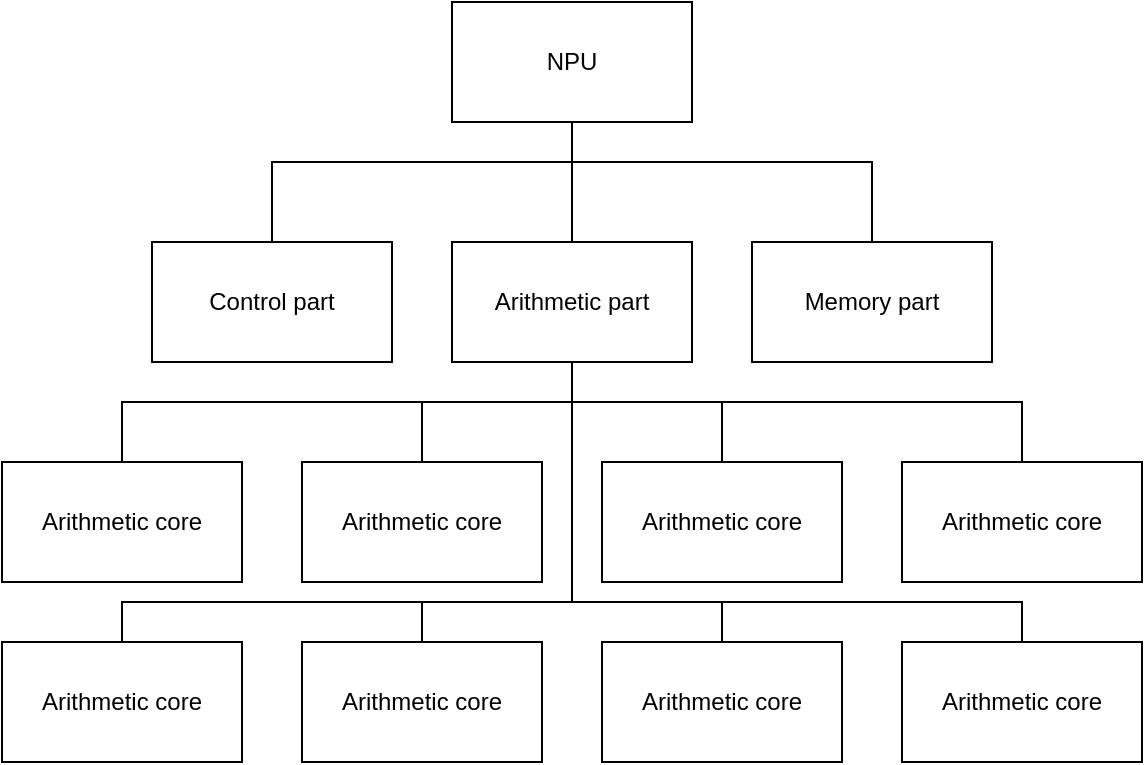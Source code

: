 <mxfile version="21.6.9" type="device">
  <diagram name="페이지-1" id="g7bb8sKf0_TxOkPCNxe0">
    <mxGraphModel dx="942" dy="481" grid="1" gridSize="10" guides="1" tooltips="1" connect="1" arrows="1" fold="1" page="1" pageScale="1" pageWidth="827" pageHeight="1169" math="0" shadow="0">
      <root>
        <mxCell id="0" />
        <mxCell id="1" parent="0" />
        <mxCell id="5PpzBuM71txatrt9reW2-5" style="edgeStyle=orthogonalEdgeStyle;rounded=0;orthogonalLoop=1;jettySize=auto;html=1;entryX=0.5;entryY=0;entryDx=0;entryDy=0;endArrow=none;endFill=0;" edge="1" parent="1" source="5PpzBuM71txatrt9reW2-1" target="5PpzBuM71txatrt9reW2-2">
          <mxGeometry relative="1" as="geometry" />
        </mxCell>
        <mxCell id="5PpzBuM71txatrt9reW2-6" style="edgeStyle=orthogonalEdgeStyle;rounded=0;orthogonalLoop=1;jettySize=auto;html=1;entryX=0.5;entryY=0;entryDx=0;entryDy=0;endArrow=none;endFill=0;" edge="1" parent="1" source="5PpzBuM71txatrt9reW2-1" target="5PpzBuM71txatrt9reW2-3">
          <mxGeometry relative="1" as="geometry">
            <Array as="points">
              <mxPoint x="410" y="300" />
              <mxPoint x="260" y="300" />
            </Array>
          </mxGeometry>
        </mxCell>
        <mxCell id="5PpzBuM71txatrt9reW2-7" style="edgeStyle=orthogonalEdgeStyle;rounded=0;orthogonalLoop=1;jettySize=auto;html=1;endArrow=none;endFill=0;" edge="1" parent="1" source="5PpzBuM71txatrt9reW2-1" target="5PpzBuM71txatrt9reW2-4">
          <mxGeometry relative="1" as="geometry">
            <Array as="points">
              <mxPoint x="410" y="300" />
              <mxPoint x="560" y="300" />
            </Array>
          </mxGeometry>
        </mxCell>
        <mxCell id="5PpzBuM71txatrt9reW2-1" value="NPU" style="rounded=0;whiteSpace=wrap;html=1;" vertex="1" parent="1">
          <mxGeometry x="350" y="220" width="120" height="60" as="geometry" />
        </mxCell>
        <mxCell id="5PpzBuM71txatrt9reW2-14" style="edgeStyle=orthogonalEdgeStyle;rounded=0;orthogonalLoop=1;jettySize=auto;html=1;entryX=0.5;entryY=0;entryDx=0;entryDy=0;endArrow=none;endFill=0;" edge="1" parent="1" source="5PpzBuM71txatrt9reW2-2" target="5PpzBuM71txatrt9reW2-11">
          <mxGeometry relative="1" as="geometry">
            <Array as="points">
              <mxPoint x="410" y="420" />
              <mxPoint x="185" y="420" />
            </Array>
          </mxGeometry>
        </mxCell>
        <mxCell id="5PpzBuM71txatrt9reW2-15" style="edgeStyle=orthogonalEdgeStyle;rounded=0;orthogonalLoop=1;jettySize=auto;html=1;entryX=0.5;entryY=0;entryDx=0;entryDy=0;endArrow=none;endFill=0;" edge="1" parent="1" source="5PpzBuM71txatrt9reW2-2" target="5PpzBuM71txatrt9reW2-9">
          <mxGeometry relative="1" as="geometry">
            <Array as="points">
              <mxPoint x="410" y="420" />
              <mxPoint x="335" y="420" />
            </Array>
          </mxGeometry>
        </mxCell>
        <mxCell id="5PpzBuM71txatrt9reW2-16" style="edgeStyle=orthogonalEdgeStyle;rounded=0;orthogonalLoop=1;jettySize=auto;html=1;endArrow=none;endFill=0;" edge="1" parent="1" source="5PpzBuM71txatrt9reW2-2" target="5PpzBuM71txatrt9reW2-12">
          <mxGeometry relative="1" as="geometry">
            <Array as="points">
              <mxPoint x="410" y="420" />
              <mxPoint x="485" y="420" />
            </Array>
          </mxGeometry>
        </mxCell>
        <mxCell id="5PpzBuM71txatrt9reW2-17" style="edgeStyle=orthogonalEdgeStyle;rounded=0;orthogonalLoop=1;jettySize=auto;html=1;endArrow=none;endFill=0;" edge="1" parent="1" source="5PpzBuM71txatrt9reW2-2" target="5PpzBuM71txatrt9reW2-13">
          <mxGeometry relative="1" as="geometry">
            <Array as="points">
              <mxPoint x="410" y="420" />
              <mxPoint x="635" y="420" />
            </Array>
          </mxGeometry>
        </mxCell>
        <mxCell id="5PpzBuM71txatrt9reW2-22" style="edgeStyle=orthogonalEdgeStyle;rounded=0;orthogonalLoop=1;jettySize=auto;html=1;entryX=0.5;entryY=0;entryDx=0;entryDy=0;endArrow=none;endFill=0;" edge="1" parent="1" source="5PpzBuM71txatrt9reW2-2" target="5PpzBuM71txatrt9reW2-19">
          <mxGeometry relative="1" as="geometry">
            <Array as="points">
              <mxPoint x="410" y="520" />
              <mxPoint x="185" y="520" />
            </Array>
          </mxGeometry>
        </mxCell>
        <mxCell id="5PpzBuM71txatrt9reW2-23" style="edgeStyle=orthogonalEdgeStyle;rounded=0;orthogonalLoop=1;jettySize=auto;html=1;entryX=0.5;entryY=0;entryDx=0;entryDy=0;endArrow=none;endFill=0;" edge="1" parent="1" source="5PpzBuM71txatrt9reW2-2" target="5PpzBuM71txatrt9reW2-18">
          <mxGeometry relative="1" as="geometry">
            <Array as="points">
              <mxPoint x="410" y="520" />
              <mxPoint x="335" y="520" />
            </Array>
          </mxGeometry>
        </mxCell>
        <mxCell id="5PpzBuM71txatrt9reW2-24" style="edgeStyle=orthogonalEdgeStyle;rounded=0;orthogonalLoop=1;jettySize=auto;html=1;endArrow=none;endFill=0;" edge="1" parent="1" source="5PpzBuM71txatrt9reW2-2" target="5PpzBuM71txatrt9reW2-20">
          <mxGeometry relative="1" as="geometry">
            <Array as="points">
              <mxPoint x="410" y="520" />
              <mxPoint x="485" y="520" />
            </Array>
          </mxGeometry>
        </mxCell>
        <mxCell id="5PpzBuM71txatrt9reW2-25" style="edgeStyle=orthogonalEdgeStyle;rounded=0;orthogonalLoop=1;jettySize=auto;html=1;endArrow=none;endFill=0;" edge="1" parent="1" source="5PpzBuM71txatrt9reW2-2" target="5PpzBuM71txatrt9reW2-21">
          <mxGeometry relative="1" as="geometry">
            <Array as="points">
              <mxPoint x="410" y="520" />
              <mxPoint x="635" y="520" />
            </Array>
          </mxGeometry>
        </mxCell>
        <mxCell id="5PpzBuM71txatrt9reW2-2" value="Arithmetic part" style="rounded=0;whiteSpace=wrap;html=1;" vertex="1" parent="1">
          <mxGeometry x="350" y="340" width="120" height="60" as="geometry" />
        </mxCell>
        <mxCell id="5PpzBuM71txatrt9reW2-3" value="Control part" style="rounded=0;whiteSpace=wrap;html=1;" vertex="1" parent="1">
          <mxGeometry x="200" y="340" width="120" height="60" as="geometry" />
        </mxCell>
        <mxCell id="5PpzBuM71txatrt9reW2-4" value="Memory part" style="rounded=0;whiteSpace=wrap;html=1;" vertex="1" parent="1">
          <mxGeometry x="500" y="340" width="120" height="60" as="geometry" />
        </mxCell>
        <mxCell id="5PpzBuM71txatrt9reW2-9" value="Arithmetic core" style="rounded=0;whiteSpace=wrap;html=1;" vertex="1" parent="1">
          <mxGeometry x="275" y="450" width="120" height="60" as="geometry" />
        </mxCell>
        <mxCell id="5PpzBuM71txatrt9reW2-11" value="Arithmetic core" style="rounded=0;whiteSpace=wrap;html=1;" vertex="1" parent="1">
          <mxGeometry x="125" y="450" width="120" height="60" as="geometry" />
        </mxCell>
        <mxCell id="5PpzBuM71txatrt9reW2-12" value="Arithmetic core" style="rounded=0;whiteSpace=wrap;html=1;" vertex="1" parent="1">
          <mxGeometry x="425" y="450" width="120" height="60" as="geometry" />
        </mxCell>
        <mxCell id="5PpzBuM71txatrt9reW2-13" value="Arithmetic core" style="rounded=0;whiteSpace=wrap;html=1;" vertex="1" parent="1">
          <mxGeometry x="575" y="450" width="120" height="60" as="geometry" />
        </mxCell>
        <mxCell id="5PpzBuM71txatrt9reW2-18" value="Arithmetic core" style="rounded=0;whiteSpace=wrap;html=1;" vertex="1" parent="1">
          <mxGeometry x="275" y="540" width="120" height="60" as="geometry" />
        </mxCell>
        <mxCell id="5PpzBuM71txatrt9reW2-19" value="Arithmetic core" style="rounded=0;whiteSpace=wrap;html=1;" vertex="1" parent="1">
          <mxGeometry x="125" y="540" width="120" height="60" as="geometry" />
        </mxCell>
        <mxCell id="5PpzBuM71txatrt9reW2-20" value="Arithmetic core" style="rounded=0;whiteSpace=wrap;html=1;" vertex="1" parent="1">
          <mxGeometry x="425" y="540" width="120" height="60" as="geometry" />
        </mxCell>
        <mxCell id="5PpzBuM71txatrt9reW2-21" value="Arithmetic core" style="rounded=0;whiteSpace=wrap;html=1;" vertex="1" parent="1">
          <mxGeometry x="575" y="540" width="120" height="60" as="geometry" />
        </mxCell>
      </root>
    </mxGraphModel>
  </diagram>
</mxfile>
